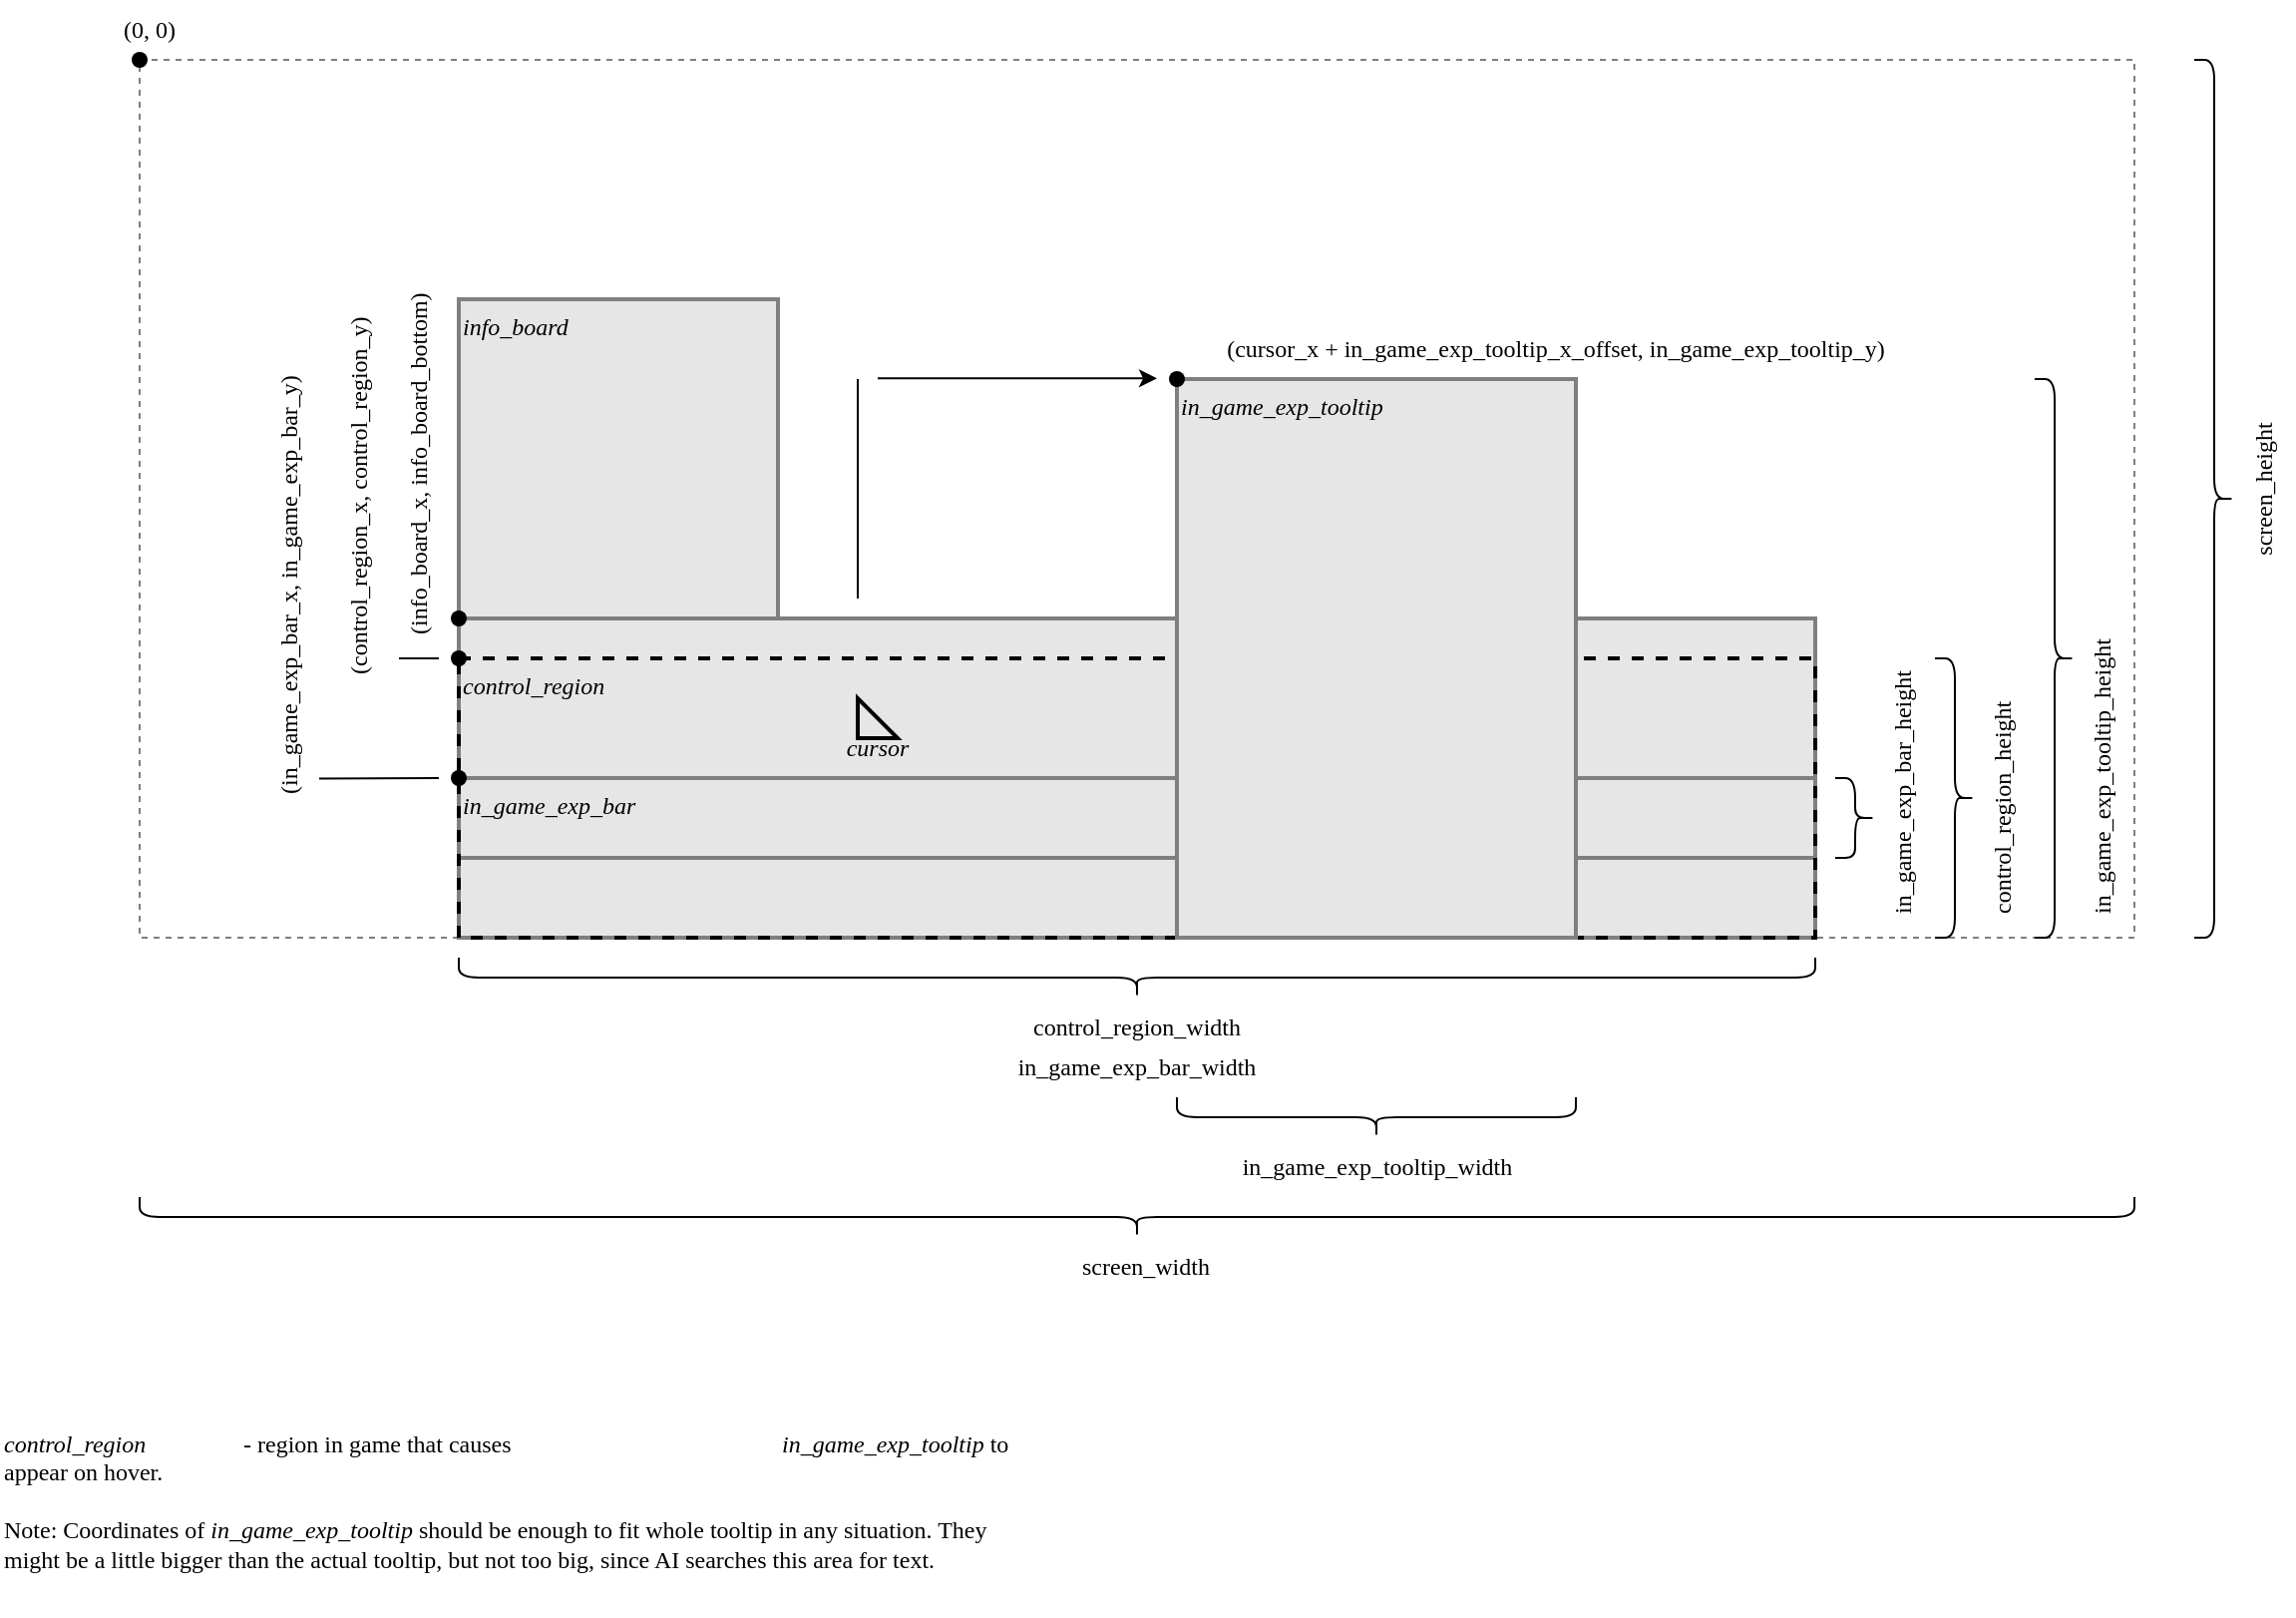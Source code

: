 <mxfile version="22.0.3" type="device">
  <diagram name="Page-1" id="kImuXyIzNoChx7QhpIxG">
    <mxGraphModel dx="978" dy="577" grid="1" gridSize="10" guides="1" tooltips="1" connect="1" arrows="1" fold="1" page="1" pageScale="1" pageWidth="1169" pageHeight="827" math="0" shadow="0">
      <root>
        <mxCell id="0" />
        <mxCell id="1" parent="0" />
        <mxCell id="0Tcj5YBdf_HCPR3OIGFo-66" value="" style="rounded=0;whiteSpace=wrap;html=1;dashed=1;fillColor=none;fontFamily=Inconsolata;strokeColor=#7F7F7F;" parent="1" vertex="1">
          <mxGeometry x="80" y="40" width="1000" height="440" as="geometry" />
        </mxCell>
        <mxCell id="0Tcj5YBdf_HCPR3OIGFo-4" value="" style="rounded=0;whiteSpace=wrap;html=1;fontFamily=Inconsolata;fillColor=#E6E6E6;strokeWidth=2;strokeColor=#7F7F7F;" parent="1" vertex="1">
          <mxGeometry x="240" y="320" width="680" height="160" as="geometry" />
        </mxCell>
        <mxCell id="0Tcj5YBdf_HCPR3OIGFo-5" value="" style="rounded=0;whiteSpace=wrap;html=1;fontFamily=Inconsolata;fillColor=#E6E6E6;strokeWidth=2;strokeColor=#7F7F7F;" parent="1" vertex="1">
          <mxGeometry x="240" y="400" width="680" height="40" as="geometry" />
        </mxCell>
        <mxCell id="fBJCcDiIpj2miUv44zqa-1" value="" style="rounded=0;whiteSpace=wrap;html=1;fillColor=none;strokeWidth=2;dashed=1;" vertex="1" parent="1">
          <mxGeometry x="240" y="340" width="680" height="140" as="geometry" />
        </mxCell>
        <mxCell id="0Tcj5YBdf_HCPR3OIGFo-12" value="" style="shape=curlyBracket;whiteSpace=wrap;html=1;rounded=1;labelPosition=left;verticalLabelPosition=middle;align=right;verticalAlign=middle;direction=north;size=0.5;strokeColor=#000000;fontFamily=Inconsolata;" parent="1" vertex="1">
          <mxGeometry x="240" y="490" width="680" height="20" as="geometry" />
        </mxCell>
        <mxCell id="0Tcj5YBdf_HCPR3OIGFo-13" value="control_region_width" style="text;html=1;strokeColor=none;fillColor=none;align=center;verticalAlign=middle;whiteSpace=wrap;rounded=0;fontFamily=Inconsolata;" parent="1" vertex="1">
          <mxGeometry x="505" y="510" width="150" height="30" as="geometry" />
        </mxCell>
        <mxCell id="0Tcj5YBdf_HCPR3OIGFo-14" value="" style="shape=curlyBracket;whiteSpace=wrap;html=1;rounded=1;flipH=1;labelPosition=right;verticalLabelPosition=middle;align=left;verticalAlign=middle;fontFamily=Inconsolata;" parent="1" vertex="1">
          <mxGeometry x="1030" y="200" width="20" height="280" as="geometry" />
        </mxCell>
        <mxCell id="0Tcj5YBdf_HCPR3OIGFo-15" value="control_region_height" style="text;html=1;strokeColor=none;fillColor=none;align=left;verticalAlign=top;whiteSpace=wrap;rounded=0;fontFamily=Inconsolata;rotation=270;" parent="1" vertex="1">
          <mxGeometry x="940" y="380" width="150" height="30" as="geometry" />
        </mxCell>
        <mxCell id="0Tcj5YBdf_HCPR3OIGFo-16" style="edgeStyle=orthogonalEdgeStyle;rounded=0;orthogonalLoop=1;jettySize=auto;html=1;exitX=0.5;exitY=1;exitDx=0;exitDy=0;fontFamily=Inconsolata;" parent="1" edge="1">
          <mxGeometry relative="1" as="geometry">
            <mxPoint x="580.0" y="540" as="sourcePoint" />
            <mxPoint x="580.0" y="540" as="targetPoint" />
          </mxGeometry>
        </mxCell>
        <mxCell id="0Tcj5YBdf_HCPR3OIGFo-18" value="(control_region_x, control_region_y)" style="text;html=1;strokeColor=none;fillColor=none;align=left;verticalAlign=middle;whiteSpace=wrap;rounded=0;fontFamily=Inconsolata;rotation=270;" parent="1" vertex="1">
          <mxGeometry x="70" y="220" width="240" height="20" as="geometry" />
        </mxCell>
        <mxCell id="0Tcj5YBdf_HCPR3OIGFo-22" value="(in_game_exp_bar_x, in_game_exp_bar_y)" style="text;html=1;strokeColor=none;fillColor=none;align=left;verticalAlign=middle;whiteSpace=wrap;rounded=0;fontFamily=Inconsolata;rotation=270;" parent="1" vertex="1">
          <mxGeometry x="35" y="280" width="240" height="20" as="geometry" />
        </mxCell>
        <mxCell id="0Tcj5YBdf_HCPR3OIGFo-23" value="" style="shape=waypoint;sketch=0;fillStyle=solid;size=6;pointerEvents=1;points=[];fillColor=none;resizable=0;rotatable=0;perimeter=centerPerimeter;snapToPoint=1;strokeColor=#000000;strokeWidth=2;fontFamily=Inconsolata;" parent="1" vertex="1">
          <mxGeometry x="230" y="390" width="20" height="20" as="geometry" />
        </mxCell>
        <mxCell id="0Tcj5YBdf_HCPR3OIGFo-7" value="" style="rounded=0;whiteSpace=wrap;html=1;fillColor=#E6E6E6;strokeWidth=2;fontFamily=Inconsolata;strokeColor=#7F7F7F;" parent="1" vertex="1">
          <mxGeometry x="600" y="200" width="200" height="280" as="geometry" />
        </mxCell>
        <mxCell id="0Tcj5YBdf_HCPR3OIGFo-26" value="" style="verticalLabelPosition=bottom;verticalAlign=top;html=1;shape=mxgraph.basic.obtuse_triangle;dx=0;strokeWidth=2;strokeColor=#000000;fillColor=#E6E6E6;movable=1;resizable=1;rotatable=1;deletable=1;editable=1;locked=0;connectable=1;container=0;fontFamily=Inconsolata;" parent="1" vertex="1">
          <mxGeometry x="440" y="360" width="20" height="20" as="geometry" />
        </mxCell>
        <mxCell id="0Tcj5YBdf_HCPR3OIGFo-28" value="&lt;i&gt;cursor&lt;/i&gt;" style="text;html=1;strokeColor=none;fillColor=none;align=center;verticalAlign=middle;whiteSpace=wrap;rounded=0;fontFamily=Inconsolata;movable=1;resizable=1;rotatable=1;deletable=1;editable=1;locked=0;connectable=1;container=0;" parent="1" vertex="1">
          <mxGeometry x="420" y="370" width="60" height="30" as="geometry" />
        </mxCell>
        <mxCell id="0Tcj5YBdf_HCPR3OIGFo-34" value="" style="endArrow=none;html=1;rounded=0;fontFamily=Inconsolata;" parent="1" edge="1">
          <mxGeometry width="50" height="50" relative="1" as="geometry">
            <mxPoint x="440" y="310" as="sourcePoint" />
            <mxPoint x="440" y="200" as="targetPoint" />
          </mxGeometry>
        </mxCell>
        <mxCell id="0Tcj5YBdf_HCPR3OIGFo-25" value="" style="shape=waypoint;sketch=0;fillStyle=solid;size=6;pointerEvents=1;points=[];fillColor=none;resizable=0;rotatable=0;perimeter=centerPerimeter;snapToPoint=1;strokeColor=#000000;strokeWidth=2;fontFamily=Inconsolata;" parent="1" vertex="1">
          <mxGeometry x="590" y="190" width="20" height="20" as="geometry" />
        </mxCell>
        <mxCell id="0Tcj5YBdf_HCPR3OIGFo-36" value="" style="endArrow=classic;html=1;rounded=0;entryX=0;entryY=0.5;entryDx=0;entryDy=0;entryPerimeter=0;fontFamily=Inconsolata;" parent="1" edge="1">
          <mxGeometry width="50" height="50" relative="1" as="geometry">
            <mxPoint x="450" y="199.67" as="sourcePoint" />
            <mxPoint x="590" y="199.67" as="targetPoint" />
          </mxGeometry>
        </mxCell>
        <mxCell id="0Tcj5YBdf_HCPR3OIGFo-37" value="" style="shape=curlyBracket;whiteSpace=wrap;html=1;rounded=1;flipH=1;labelPosition=right;verticalLabelPosition=middle;align=left;verticalAlign=middle;fontFamily=Inconsolata;" parent="1" vertex="1">
          <mxGeometry x="930" y="400" width="20" height="40" as="geometry" />
        </mxCell>
        <mxCell id="0Tcj5YBdf_HCPR3OIGFo-38" value="in_game_exp_bar_height" style="text;html=1;strokeColor=none;fillColor=none;align=left;verticalAlign=top;whiteSpace=wrap;rounded=0;fontFamily=Inconsolata;rotation=270;" parent="1" vertex="1">
          <mxGeometry x="880" y="370" width="170" height="30" as="geometry" />
        </mxCell>
        <mxCell id="0Tcj5YBdf_HCPR3OIGFo-39" value="in_game_exp_bar_width" style="text;html=1;strokeColor=none;fillColor=none;align=center;verticalAlign=middle;whiteSpace=wrap;rounded=0;fontFamily=Inconsolata;" parent="1" vertex="1">
          <mxGeometry x="490" y="530" width="180" height="30" as="geometry" />
        </mxCell>
        <mxCell id="0Tcj5YBdf_HCPR3OIGFo-40" value="(cursor_x + in_game_exp_tooltip_x_offset, in_game_exp_tooltip_y)" style="text;html=1;strokeColor=none;fillColor=none;align=center;verticalAlign=middle;whiteSpace=wrap;rounded=0;fontFamily=Inconsolata;" parent="1" vertex="1">
          <mxGeometry x="590" y="170" width="400" height="30" as="geometry" />
        </mxCell>
        <mxCell id="0Tcj5YBdf_HCPR3OIGFo-43" value="in_game_exp_tooltip_width" style="text;html=1;strokeColor=none;fillColor=none;align=center;verticalAlign=middle;whiteSpace=wrap;rounded=0;fontFamily=Inconsolata;" parent="1" vertex="1">
          <mxGeometry x="622.5" y="580" width="155" height="30" as="geometry" />
        </mxCell>
        <mxCell id="0Tcj5YBdf_HCPR3OIGFo-44" value="(info_board_x,&amp;nbsp;info_board_bottom)" style="text;html=1;strokeColor=none;fillColor=none;align=left;verticalAlign=middle;whiteSpace=wrap;rounded=0;fontFamily=Inconsolata;rotation=270;" parent="1" vertex="1">
          <mxGeometry x="110" y="210" width="220" height="20" as="geometry" />
        </mxCell>
        <mxCell id="0Tcj5YBdf_HCPR3OIGFo-46" value="" style="shape=curlyBracket;whiteSpace=wrap;html=1;rounded=1;flipH=1;labelPosition=right;verticalLabelPosition=middle;align=left;verticalAlign=middle;fontFamily=Inconsolata;" parent="1" vertex="1">
          <mxGeometry x="980" y="340" width="20" height="140" as="geometry" />
        </mxCell>
        <mxCell id="0Tcj5YBdf_HCPR3OIGFo-49" value="" style="shape=curlyBracket;whiteSpace=wrap;html=1;rounded=1;labelPosition=left;verticalLabelPosition=middle;align=right;verticalAlign=middle;direction=north;size=0.5;strokeColor=#000000;fontFamily=Inconsolata;" parent="1" vertex="1">
          <mxGeometry x="600" y="560" width="200" height="20" as="geometry" />
        </mxCell>
        <mxCell id="0Tcj5YBdf_HCPR3OIGFo-51" value="" style="shape=waypoint;sketch=0;fillStyle=solid;size=6;pointerEvents=1;points=[];fillColor=none;resizable=0;rotatable=0;perimeter=centerPerimeter;snapToPoint=1;strokeColor=#000000;strokeWidth=2;fontFamily=Inconsolata;" parent="1" vertex="1">
          <mxGeometry x="230" y="330" width="20" height="20" as="geometry" />
        </mxCell>
        <mxCell id="0Tcj5YBdf_HCPR3OIGFo-52" value="" style="endArrow=none;html=1;rounded=0;fontFamily=Inconsolata;" parent="1" edge="1">
          <mxGeometry width="50" height="50" relative="1" as="geometry">
            <mxPoint x="210" y="340" as="sourcePoint" />
            <mxPoint x="230" y="340" as="targetPoint" />
          </mxGeometry>
        </mxCell>
        <mxCell id="0Tcj5YBdf_HCPR3OIGFo-54" value="" style="endArrow=none;html=1;rounded=0;fontFamily=Inconsolata;" parent="1" edge="1">
          <mxGeometry width="50" height="50" relative="1" as="geometry">
            <mxPoint x="170" y="400.28" as="sourcePoint" />
            <mxPoint x="230" y="400" as="targetPoint" />
          </mxGeometry>
        </mxCell>
        <mxCell id="0Tcj5YBdf_HCPR3OIGFo-55" value="" style="rounded=0;whiteSpace=wrap;html=1;fillColor=#E6E6E6;strokeWidth=2;fontFamily=Inconsolata;strokeColor=#7F7F7F;" parent="1" vertex="1">
          <mxGeometry x="240" y="160" width="160" height="160" as="geometry" />
        </mxCell>
        <mxCell id="0Tcj5YBdf_HCPR3OIGFo-17" value="" style="shape=waypoint;sketch=0;fillStyle=solid;size=6;pointerEvents=1;points=[];fillColor=none;resizable=0;rotatable=0;perimeter=centerPerimeter;snapToPoint=1;strokeColor=#000000;strokeWidth=2;fontFamily=Inconsolata;" parent="1" vertex="1">
          <mxGeometry x="230" y="310" width="20" height="20" as="geometry" />
        </mxCell>
        <mxCell id="0Tcj5YBdf_HCPR3OIGFo-56" value="info_board" style="text;html=1;strokeColor=none;fillColor=none;align=left;verticalAlign=top;whiteSpace=wrap;rounded=0;fontFamily=Inconsolata;fontStyle=2" parent="1" vertex="1">
          <mxGeometry x="240" y="160" width="60" height="30" as="geometry" />
        </mxCell>
        <mxCell id="0Tcj5YBdf_HCPR3OIGFo-57" value="in_game_exp_tooltip" style="text;html=1;strokeColor=none;fillColor=none;align=left;verticalAlign=top;whiteSpace=wrap;rounded=0;fontFamily=Inconsolata;fontStyle=2" parent="1" vertex="1">
          <mxGeometry x="600" y="200" width="146" height="30" as="geometry" />
        </mxCell>
        <mxCell id="0Tcj5YBdf_HCPR3OIGFo-58" value="in_game_exp_bar" style="text;html=1;strokeColor=none;fillColor=none;align=left;verticalAlign=top;whiteSpace=wrap;rounded=0;fontFamily=Inconsolata;fontStyle=2" parent="1" vertex="1">
          <mxGeometry x="240" y="400" width="146" height="30" as="geometry" />
        </mxCell>
        <mxCell id="0Tcj5YBdf_HCPR3OIGFo-59" value="" style="shape=curlyBracket;whiteSpace=wrap;html=1;rounded=1;labelPosition=left;verticalLabelPosition=middle;align=right;verticalAlign=middle;direction=north;size=0.5;strokeColor=#000000;fontFamily=Inconsolata;" parent="1" vertex="1">
          <mxGeometry x="80" y="610" width="1000" height="20" as="geometry" />
        </mxCell>
        <mxCell id="0Tcj5YBdf_HCPR3OIGFo-60" value="screen_width" style="text;html=1;strokeColor=none;fillColor=none;align=center;verticalAlign=middle;whiteSpace=wrap;rounded=0;fontFamily=Inconsolata;" parent="1" vertex="1">
          <mxGeometry x="507" y="630" width="155" height="30" as="geometry" />
        </mxCell>
        <mxCell id="0Tcj5YBdf_HCPR3OIGFo-61" value="" style="shape=waypoint;sketch=0;fillStyle=solid;size=6;pointerEvents=1;points=[];fillColor=none;resizable=0;rotatable=0;perimeter=centerPerimeter;snapToPoint=1;strokeColor=#000000;strokeWidth=2;fontFamily=Inconsolata;" parent="1" vertex="1">
          <mxGeometry x="70" y="30" width="20" height="20" as="geometry" />
        </mxCell>
        <mxCell id="0Tcj5YBdf_HCPR3OIGFo-62" value="(0, 0)" style="text;html=1;strokeColor=none;fillColor=none;align=left;verticalAlign=middle;whiteSpace=wrap;rounded=0;fontFamily=Inconsolata;" parent="1" vertex="1">
          <mxGeometry x="70" y="10" width="85" height="30" as="geometry" />
        </mxCell>
        <mxCell id="0Tcj5YBdf_HCPR3OIGFo-64" value="" style="shape=curlyBracket;whiteSpace=wrap;html=1;rounded=1;flipH=1;labelPosition=right;verticalLabelPosition=middle;align=left;verticalAlign=middle;fontFamily=Inconsolata;" parent="1" vertex="1">
          <mxGeometry x="1110" y="40" width="20" height="440" as="geometry" />
        </mxCell>
        <mxCell id="0Tcj5YBdf_HCPR3OIGFo-65" value="screen_height" style="text;html=1;strokeColor=none;fillColor=none;align=center;verticalAlign=middle;whiteSpace=wrap;rounded=0;fontFamily=Inconsolata;rotation=270;" parent="1" vertex="1">
          <mxGeometry x="1070" y="240" width="150" height="30" as="geometry" />
        </mxCell>
        <mxCell id="1FA002rf737X_UtI6xj9-2" value="in_game_exp_tooltip_height" style="text;html=1;strokeColor=none;fillColor=none;align=left;verticalAlign=top;whiteSpace=wrap;rounded=0;fontFamily=Inconsolata;rotation=270;" parent="1" vertex="1">
          <mxGeometry x="990" y="380" width="150" height="30" as="geometry" />
        </mxCell>
        <mxCell id="1FA002rf737X_UtI6xj9-3" value="&lt;i&gt;control_region&lt;/i&gt;&amp;nbsp;&lt;span style=&quot;white-space: pre;&quot;&gt;&#x9;&lt;/span&gt;&lt;span style=&quot;white-space: pre;&quot;&gt;&#x9;&lt;/span&gt;- region in game that causes&amp;nbsp;&lt;span style=&quot;white-space: pre;&quot;&gt;&#x9;&lt;/span&gt;&lt;span style=&quot;white-space: pre;&quot;&gt;&#x9;&lt;/span&gt;&lt;span style=&quot;white-space: pre;&quot;&gt;&#x9;&lt;/span&gt;&amp;nbsp; &lt;span style=&quot;white-space: pre;&quot;&gt;&#x9;&lt;/span&gt;&lt;span style=&quot;white-space: pre;&quot;&gt;&#x9;&lt;span style=&quot;white-space: pre;&quot;&gt;&#x9;&lt;/span&gt; &lt;/span&gt;&amp;nbsp;&lt;i&gt;in_game_exp_tooltip&lt;/i&gt; to appear on hover.&lt;br&gt;&lt;br&gt;Note: Coordinates of &lt;i&gt;in_game_exp_tooltip&lt;/i&gt; should be enough to fit whole tooltip in any situation. They might be a little bigger than the actual tooltip, but not too big, since AI searches this area for text." style="text;html=1;strokeColor=none;fillColor=none;align=left;verticalAlign=top;whiteSpace=wrap;rounded=0;fontFamily=Inconsolata;" parent="1" vertex="1">
          <mxGeometry x="10" y="720" width="510" height="100" as="geometry" />
        </mxCell>
        <mxCell id="1FA002rf737X_UtI6xj9-4" value="control_region" style="text;html=1;strokeColor=none;fillColor=none;align=left;verticalAlign=top;whiteSpace=wrap;rounded=0;fontFamily=Inconsolata;fontStyle=2" parent="1" vertex="1">
          <mxGeometry x="240" y="340" width="146" height="30" as="geometry" />
        </mxCell>
      </root>
    </mxGraphModel>
  </diagram>
</mxfile>

